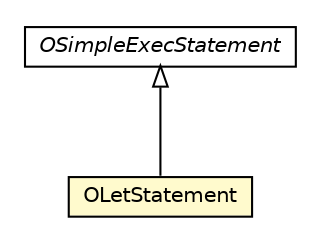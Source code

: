 #!/usr/local/bin/dot
#
# Class diagram 
# Generated by UMLGraph version R5_6-24-gf6e263 (http://www.umlgraph.org/)
#

digraph G {
	edge [fontname="Helvetica",fontsize=10,labelfontname="Helvetica",labelfontsize=10];
	node [fontname="Helvetica",fontsize=10,shape=plaintext];
	nodesep=0.25;
	ranksep=0.5;
	// com.orientechnologies.orient.core.sql.parser.OSimpleExecStatement
	c4317726 [label=<<table title="com.orientechnologies.orient.core.sql.parser.OSimpleExecStatement" border="0" cellborder="1" cellspacing="0" cellpadding="2" port="p" href="./OSimpleExecStatement.html">
		<tr><td><table border="0" cellspacing="0" cellpadding="1">
<tr><td align="center" balign="center"><font face="Helvetica-Oblique"> OSimpleExecStatement </font></td></tr>
		</table></td></tr>
		</table>>, URL="./OSimpleExecStatement.html", fontname="Helvetica", fontcolor="black", fontsize=10.0];
	// com.orientechnologies.orient.core.sql.parser.OLetStatement
	c4317775 [label=<<table title="com.orientechnologies.orient.core.sql.parser.OLetStatement" border="0" cellborder="1" cellspacing="0" cellpadding="2" port="p" bgcolor="lemonChiffon" href="./OLetStatement.html">
		<tr><td><table border="0" cellspacing="0" cellpadding="1">
<tr><td align="center" balign="center"> OLetStatement </td></tr>
		</table></td></tr>
		</table>>, URL="./OLetStatement.html", fontname="Helvetica", fontcolor="black", fontsize=10.0];
	//com.orientechnologies.orient.core.sql.parser.OLetStatement extends com.orientechnologies.orient.core.sql.parser.OSimpleExecStatement
	c4317726:p -> c4317775:p [dir=back,arrowtail=empty];
}

